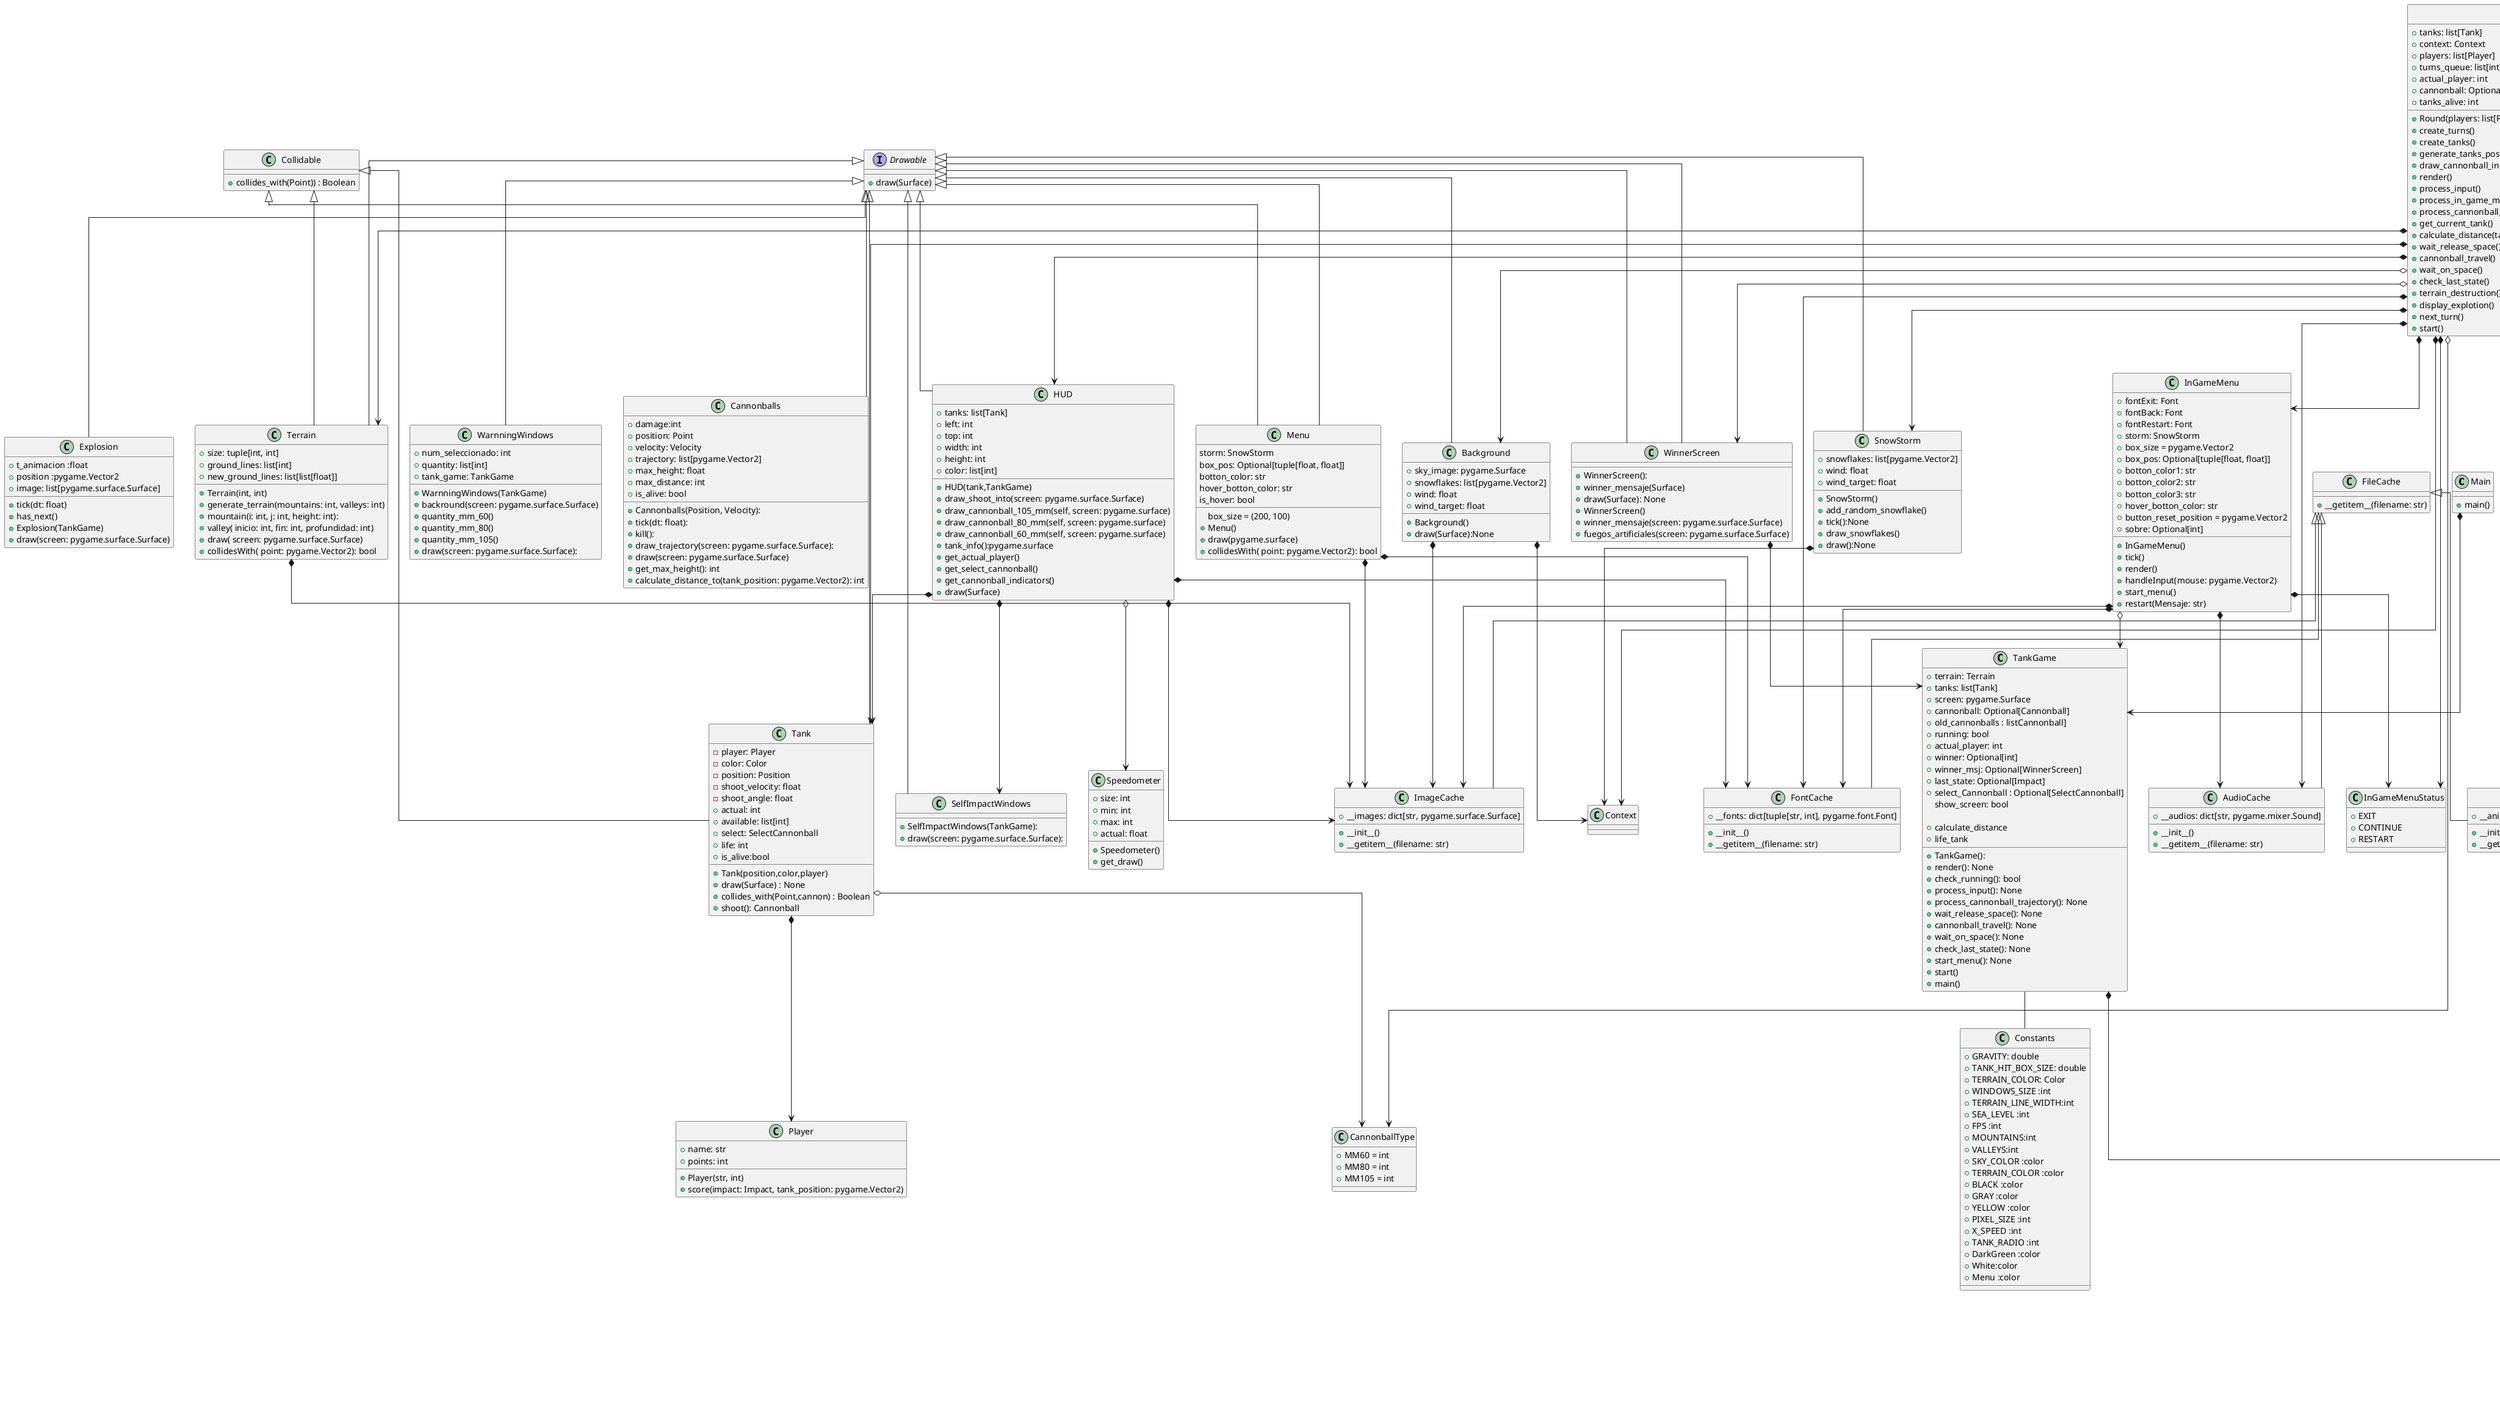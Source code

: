 @startuml

top to bottom direction
skinparam linetype ortho

class Main{
    +main()

}
class TankGame {
    + terrain: Terrain
    + tanks: list[Tank]
    + screen: pygame.Surface
    + cannonball: Optional[Cannonball]
    +old_cannonballs : listCannonball]
    + running: bool
    + actual_player: int
    + winner: Optional[int]
    +winner_msj: Optional[WinnerScreen]
    +last_state: Optional[Impact]
    +select_Cannonball : Optional[SelectCannonball]
    show_screen: bool

    + TankGame():
    + render(): None
    + check_running(): bool
    + process_input(): None
    + process_cannonball_trajectory(): None
    +calculate_distance
    + wait_release_space(): None
    + cannonball_travel(): None
    +life_tank
    + wait_on_space(): None
    + check_last_state(): None
    + start_menu(): None
    +start()
    +main()

}

class Cannonballs extends Drawable {
    + damage:int
    + position: Point
    + velocity: Velocity
    + trajectory: list[pygame.Vector2]
    + max_height: float
    + max_distance: int
    + is_alive: bool

    +Cannonballs(Position, Velocity):
    +tick(dt: float):
    +kill():
    +draw_trajectory(screen: pygame.surface.Surface):
    +draw(screen: pygame.surface.Surface)
    +get_max_height(): int
    +calculate_distance_to(tank_position: pygame.Vector2): int
}
class Cannonball105mm extends Cannonball{
    + damage: int
    + radius_damage: int
    + units_available: int
    +Cannonball105mm(position, velocity)
    +draw(Surface)
}
class Cannonball60mm extends Cannonball{
    +Cannonball60mm((position, velocity):
    + damage: int
    + radius_damage: int
    + units_available: int
    +draw(Surface)
}
 class Cannonball80mm extends Cannonball{
    +Cannonball80mm((position, velocity):
    + damage: int
    + radius_damage: int
    + units_available: int
    +draw(Surface)
}
interface Drawable {
    + draw(Surface)
}
class HUD extends Drawable{
    + tanks: list[Tank]
    + left: int
    + top: int
    + width: int
    + height: int
    + color: list[int]
 +HUD(tank,TankGame)
 +draw_shoot_into(screen: pygame.surface.Surface)
 +draw_cannonball_105_mm(self, screen: pygame.surface)
 +draw_cannonball_80_mm(self, screen: pygame.surface)
 +draw_cannonball_60_mm(self, screen: pygame.surface)
 +tank_info():pygame.surface
 +get_actual_player()
 +get_select_cannonball()
 +get_cannonball_indicators()
 +draw(Surface)
 }
class WinnerScreen extends Drawable{
    +WinnerScreen():
    +winner_mensaje(Surface)
    +draw(Surface): None
}
class InGameMenuStatus{
    + EXIT
    + CONTINUE
    + RESTART
}
class InGameMenu{
    +fontExit: Font
    +fontBack: Font
    +fontRestart: Font
    +storm: SnowStorm
    +box_size = pygame.Vector2
    +box_pos: Optional[tuple[float, float]]
    +botton_color1: str
    +botton_color2: str
    +botton_color3: str
    +hover_botton_color: str
    +button_reset_position = pygame.Vector2
    +sobre: Optional[int]
    + InGameMenu()
    +tick()
    +render()
    +handleInput(mouse: pygame.Vector2)
    +start_menu()
    +restart(Mensaje: str)
}

class Terrain extends Drawable,Collidable {
    +size: tuple[int, int]
    +ground_lines: list[int]
    +new_ground_lines: list[list[float]]


    +Terrain(int, int)
    +generate_terrain(mountains: int, valleys: int)
    +mountain(i: int, j: int, height: int):
    +valley( inicio: int, fin: int, profundidad: int)
    +draw( screen: pygame.surface.Surface)
    +collidesWith( point: pygame.Vector2): bool
}

class FileCache{
    +__getitem__(filename: str)
}

class AnimationCache extends FileCache{
    +__animations: dict[str, list[pygame.surface.Surface]
    +__init__()
    +__getitem__(filename: str)
}

class ImageCache extends FileCache{
    +__images: dict[str, pygame.surface.Surface]
    +__init__()
    +__getitem__(filename: str)
}

class FontCache extends FileCache{
    +__fonts: dict[tuple[str, int], pygame.font.Font]
    +__init__()
    +__getitem__(filename: str)
}

class AudioCache extends FileCache{
    +__audios: dict[str, pygame.mixer.Sound]
    +__init__()
    +__getitem__(filename: str)
}

class Speedometer{
    +size: int
    +min: int
    +max: int
    +actual: float
    +Speedometer()
    +get_draw()
}
class Collidable {
 +collides_with(Point)) : Boolean
}

class Background extends Drawable{
    +sky_image: pygame.Surface
    +snowflakes: list[pygame.Vector2]
    +wind: float
    +wind_target: float

    + Background()
    + draw(Surface):None

}
class Tank extends Collidable,Drawable  {
    - player: Player
    - color: Color
    - position: Position
    -shoot_velocity: float
    -shoot_angle: float
    +actual: int
    +available: list[int]
    +select: SelectCannonball
    +life: int
    +is_alive:bool



    +Tank(position,color,player)
    +draw(Surface) : None
    +collides_with(Point,cannon) : Boolean
    +shoot(): Cannonball
}

class Player {
    +name: str
    +points: int
    +Player(str, int)
    +score(impact: Impact, tank_position: pygame.Vector2)


}
class WinnerScreen extends Drawable
{
    + WinnerScreen()
    +winner_mensaje(screen: pygame.surface.Surface)
    +fuegos_artificiales(screen: pygame.surface.Surface)
}
class Impact
{
    +position: pygame.Vector2
    +impact_type: int

    +Impact(Position, ImpactType)
}
class inputs{
    +check_running()
    +run_until_exit(func)
}
class Constants {
    + GRAVITY: double
    + TANK_HIT_BOX_SIZE: double
    + TERRAIN_COLOR: Color
    + WINDOWS_SIZE :int
    + TERRAIN_LINE_WIDTH:int
    + SEA_LEVEL :int
    + FPS :int
    +MOUNTAINS:int
    +VALLEYS:int
    +SKY_COLOR :color
    +TERRAIN_COLOR :color
    +BLACK :color
    +GRAY :color
    +YELLOW :color
    +PIXEL_SIZE :int
    +X_SPEED :int
    +TANK_RADIO :int
    +DarkGreen :color
    +White:color
    +Menu :color
}
class ImpactType{
    +TERRAIN :int
    +BORDER :int
    +TANK :int
    +SUICIDIO int
}

class Explosion extends Drawable{
    +t_animacion :float
    +position :pygame.Vector2
    +image: list[pygame.surface.Surface]

    +tick(dt: float)
    +has_next()
    +Explosion(TankGame)
    +draw(screen: pygame.surface.Surface)
}



class CannonballType{
    +MM60 = int
    +MM80 = int
    +MM105 = int

}

class SelfImpactWindows extends Drawable {
    + SelfImpactWindows(TankGame):
    + draw(screen: pygame.surface.Surface):
}

class WarnningWindows extends Drawable {
    +num_seleccionado: int
    +quantity: list[int]
    +tank_game: TankGame
    +WarnningWindows(TankGame)
    +backround(screen: pygame.surface.Surface)
    +quantity_mm_60()
    +quantity_mm_80()
    +quantity_mm_105()
    +draw(screen: pygame.surface.Surface):

}

class Map{
    +terrain_colors: list[str]
    +background_colors: str
    +chosen_biome: int
    +define_terrain_colors()
    +define_background_image()
    +define_storm_color()
}

class SnowStorm extends Drawable{
    +snowflakes: list[pygame.Vector2]
    +wind: float
    +wind_target: float
    +SnowStorm()
    +add_random_snowflake()
    +tick():None
    +draw_snowflakes()
    +draw():None
}

class Menu extends Drawable, Collidable{
    storm: SnowStorm
    box_size = (200, 100)
    box_pos: Optional[tuple[float, float]]
    botton_color: str
    hover_botton_color: str
    is_hover: bool
    +Menu()
    +draw(pygame.surface)
    +collidesWith( point: pygame.Vector2): bool
}
class OptionMenuStatus{
    +CONTINUE:int

}
class ExitRequested extends Exception{

}
class RestartRequested extends Exception{

}

class OptionMenu{
    +box_size = pygame.Vector2
    +box_pos: Optional[tuple[float, float]]
    +hover_botton_color: str
    +button_position = pygame.Vector2
    +sobre: Optional[int]
    +OptionMenu(Surface)
    +render()
    +start_option_menu
    +handle_input(mouse: pygame.Vector2))
    +paint_left(index:int)
    +paint_right(index:int)
    +principal_button(index:int)
    +selection()

}
class Round{
    +tanks: list[Tank]
    +context: Context
    +players: list[Player]
    +turns_queue: list[int]
    +actual_player: int
    +cannonball: Optional[Cannonball]
    +tanks_alive: int
    +Round(players: list[Player])
    +create_turns()
    +create_tanks()
    +generate_tanks_positions()
    +draw_cannonball_indicator(sf: pygame.surface.Surface)
    +render()
    +process_input()
    +process_in_game_menu()
    +process_cannonball_trajectory()
    +get_current_tank()
    +calculate_distance(tank: Tank)
    +wait_release_space()
    +cannonball_travel()
    +wait_on_space()
    +check_last_state()
    +terrain_destruction()
    +display_explotion()
    +next_turn()
    +start()
}


TankGame -- Constants
Main *--> TankGame
WinnerScreen *--> TankGame
InGameMenu o--> TankGame
InGameMenu *--> InGameMenuStatus
Round *--> Tank
Round *--> Context
Round o--> Cannonball
Round o--> CannonballType
Round *--> ExitRequested
Round *--> RestartRequested
Round *--> Terrain
Round o--> Background
Round o--> Impact
Round *--> Map
Round *--> HUD
Round *--> ImpactType
Round *--> InGameMenu
Round *--> InGameMenuStatus
Round *--> SnowStorm
Round *--> AudioCache
Round *--> FontCache
Round *--> AnimationCache
Round o--> WarningWindows
Round o--> WinnerScreen
Round -- inputs
Background *--> Context
Background *--> ImageCache
Terrain *--> ImageCache
Menu *--> ImageCache
Menu *--> FontCache
HUD *--> FontCache
HUD *--> ImageCache
SnowStorm *--> Context
InGameMenu *--> ImageCache
InGameMenu *--> AudioCache
InGameMenu *--> FontCache
Tank *--> Player
Tank o--> CannonballType
HUD *--> Tank
HUD o--> Speedometer
HUD *--> SelfImpactWindows
Impact *--> ImpactType
TankGame *--> Impact
OptionMenu *-->OptionMenuStatus

@enduml
